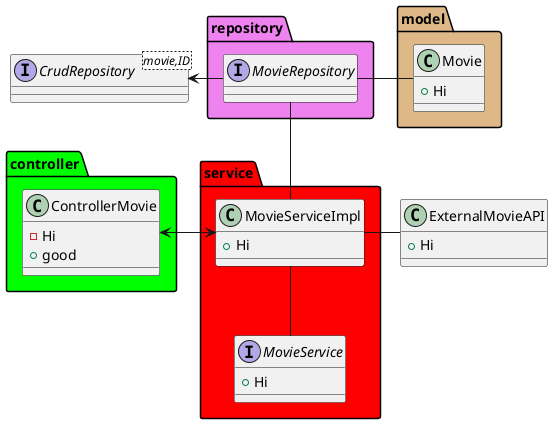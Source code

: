 @startuml


package controller <<Folder>> #lime{

    class ControllerMovie{
    -Hi
    +good
    }

}


package model <<Folder>> #burlywood{

  class Movie{
    +Hi
    }

}

package repository <<Folder>> #violet {

  interface MovieRepository {
  
  }

}

package service <<Folder>> #red{

  interface MovieService{
  +Hi
  }
  class MovieServiceImpl{
  +Hi
  }

}
Interface CrudRepository<movie,ID>{

}

class ExternalMovieAPI{
    +Hi
    }

ControllerMovie <-right-> MovieServiceImpl
MovieRepository -left-> CrudRepository

MovieServiceImpl -- MovieService
MovieServiceImpl -up- MovieRepository
MovieRepository -right- Movie
MovieServiceImpl -right- ExternalMovieAPI
@enduml